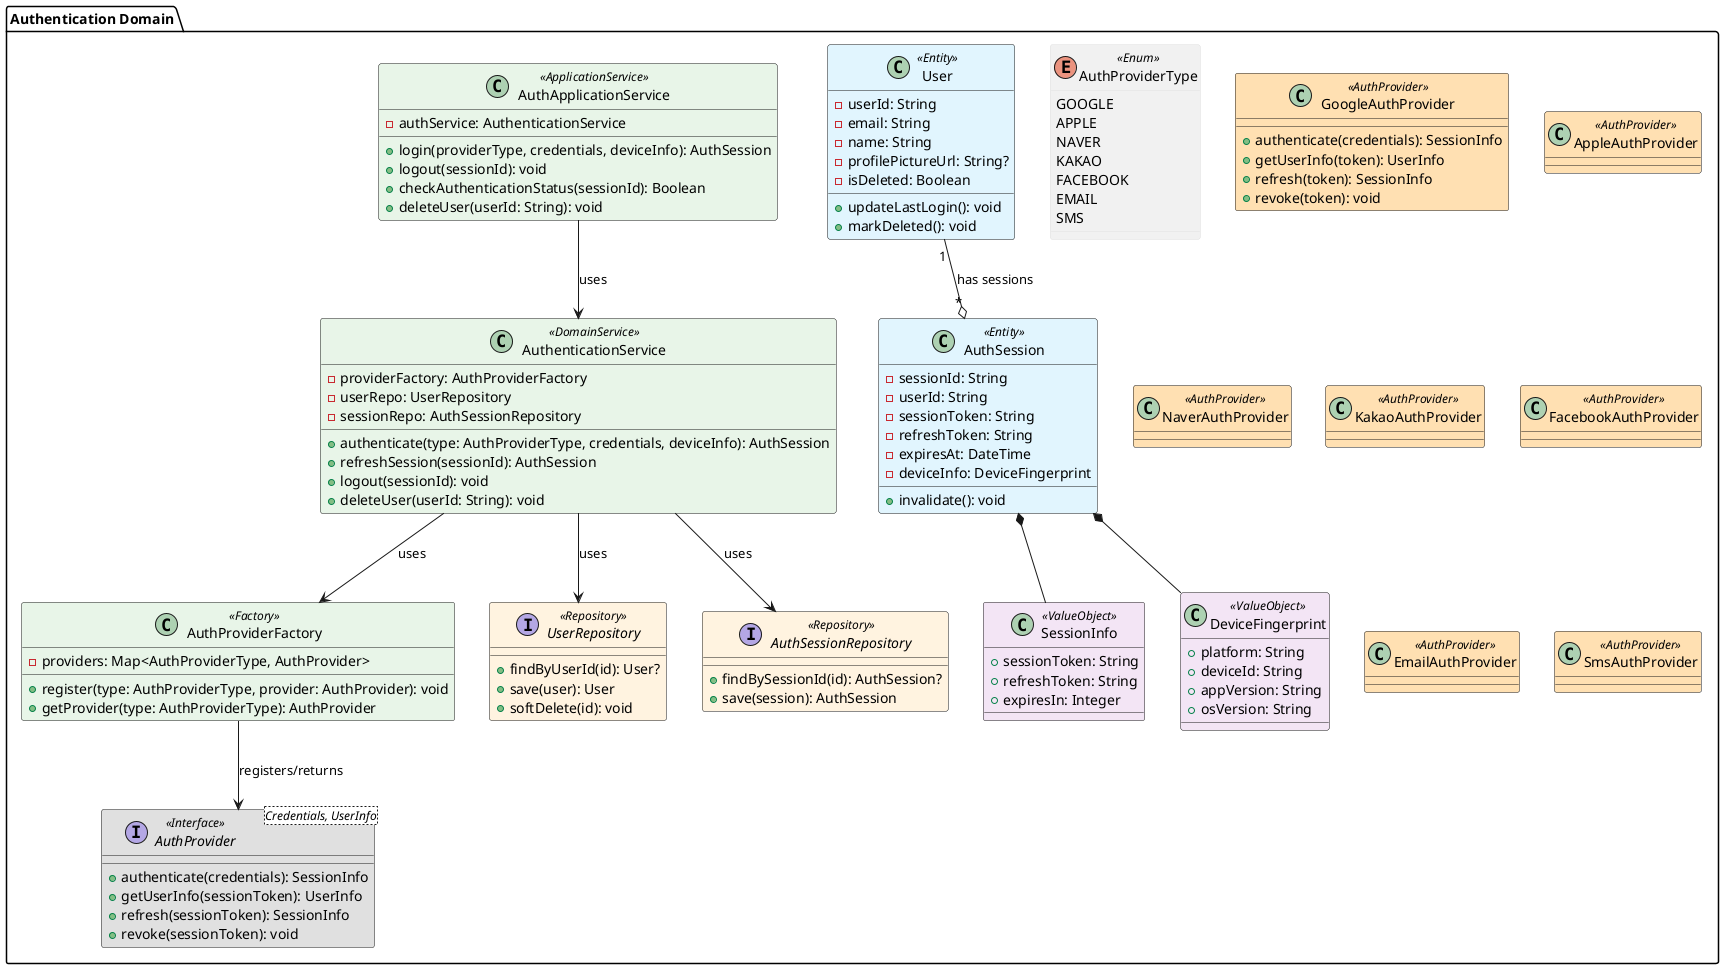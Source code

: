 @startuml ExtendedAuthDomainWithFactory_SoftDelete_Updated

!define INTERFACE_COLOR #E0E0E0
!define ENTITY_COLOR #E1F5FE
!define VALUE_OBJECT_COLOR #F3E5F5
!define SERVICE_COLOR #E8F5E8
!define REPOSITORY_COLOR #FFF3E0
!define INFRA_COLOR #FFE0B2

package "Authentication Domain" {

  interface AuthProvider<Credentials, UserInfo> <<Interface>> INTERFACE_COLOR {
    +authenticate(credentials): SessionInfo
    +getUserInfo(sessionToken): UserInfo
    +refresh(sessionToken): SessionInfo
    +revoke(sessionToken): void
  }

  enum AuthProviderType <<Enum>> #INTERFACE_COLOR {
    GOOGLE
    APPLE
    NAVER
    KAKAO
    FACEBOOK
    EMAIL
    SMS
  }

  class AuthProviderFactory <<Factory>> SERVICE_COLOR {
    -providers: Map<AuthProviderType, AuthProvider>
    +register(type: AuthProviderType, provider: AuthProvider): void
    +getProvider(type: AuthProviderType): AuthProvider
  }

  class GoogleAuthProvider <<AuthProvider>> INFRA_COLOR {
    +authenticate(credentials): SessionInfo
    +getUserInfo(token): UserInfo
    +refresh(token): SessionInfo
    +revoke(token): void
  }
  class AppleAuthProvider <<AuthProvider>> INFRA_COLOR {}
  class NaverAuthProvider <<AuthProvider>> INFRA_COLOR {}
  class KakaoAuthProvider <<AuthProvider>> INFRA_COLOR {}
  class FacebookAuthProvider <<AuthProvider>> INFRA_COLOR {}
  class EmailAuthProvider <<AuthProvider>> INFRA_COLOR {}
  class SmsAuthProvider <<AuthProvider>> INFRA_COLOR {}

  class User <<Entity>> ENTITY_COLOR {
    -userId: String
    -email: String
    -name: String
    -profilePictureUrl: String?
    -isDeleted: Boolean
    +updateLastLogin(): void
    +markDeleted(): void
  }

  class AuthSession <<Entity>> ENTITY_COLOR {
    -sessionId: String
    -userId: String
    -sessionToken: String
    -refreshToken: String
    -expiresAt: DateTime
    -deviceInfo: DeviceFingerprint
    +invalidate(): void
  }

  class SessionInfo <<ValueObject>> VALUE_OBJECT_COLOR {
    +sessionToken: String
    +refreshToken: String
    +expiresIn: Integer
  }

  class DeviceFingerprint <<ValueObject>> VALUE_OBJECT_COLOR {
    +platform: String
    +deviceId: String
    +appVersion: String
    +osVersion: String
  }

  class AuthenticationService <<DomainService>> SERVICE_COLOR {
    -providerFactory: AuthProviderFactory
    -userRepo: UserRepository
    -sessionRepo: AuthSessionRepository
    +authenticate(type: AuthProviderType, credentials, deviceInfo): AuthSession
    +refreshSession(sessionId): AuthSession
    +logout(sessionId): void
    +deleteUser(userId: String): void
  }

  class AuthApplicationService <<ApplicationService>> SERVICE_COLOR {
    -authService: AuthenticationService
    +login(providerType, credentials, deviceInfo): AuthSession
    +logout(sessionId): void
    +checkAuthenticationStatus(sessionId): Boolean
    +deleteUser(userId: String): void
  }

  interface UserRepository <<Repository>> REPOSITORY_COLOR {
    +findByUserId(id): User?
    +save(user): User
    +softDelete(id): void
  }
  interface AuthSessionRepository <<Repository>> REPOSITORY_COLOR {
    +findBySessionId(id): AuthSession?
    +save(session): AuthSession
  }

}

' Relationships
AuthProviderFactory --> AuthProvider : registers/returns
AuthenticationService --> AuthProviderFactory : uses
AuthApplicationService --> AuthenticationService : uses
AuthenticationService --> AuthSessionRepository : uses
AuthenticationService --> UserRepository : uses
User "1" --o "*" AuthSession : has sessions
AuthSession *-- DeviceFingerprint
AuthSession *-- SessionInfo
@enduml